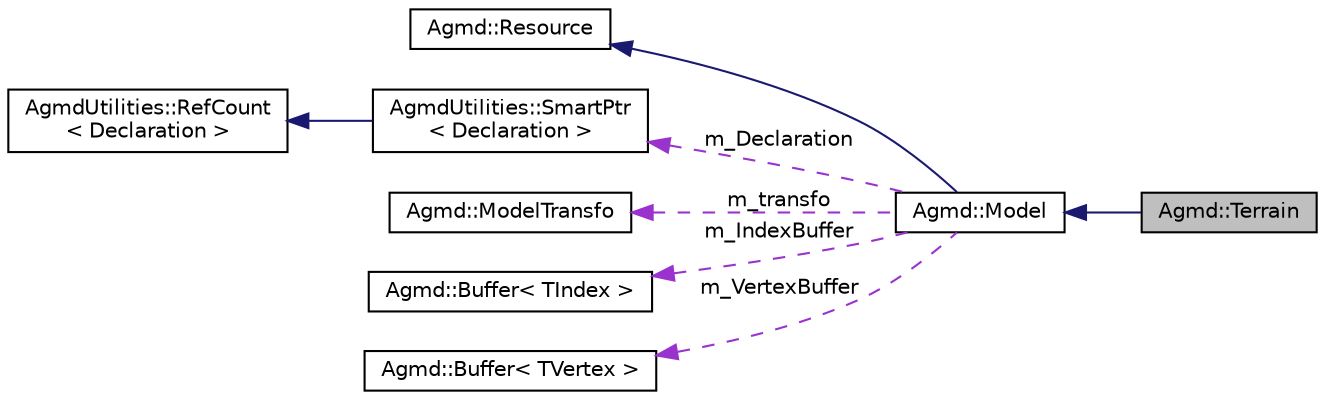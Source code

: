 digraph "Agmd::Terrain"
{
  edge [fontname="Helvetica",fontsize="10",labelfontname="Helvetica",labelfontsize="10"];
  node [fontname="Helvetica",fontsize="10",shape=record];
  rankdir="LR";
  Node1 [label="Agmd::Terrain",height=0.2,width=0.4,color="black", fillcolor="grey75", style="filled" fontcolor="black"];
  Node2 -> Node1 [dir="back",color="midnightblue",fontsize="10",style="solid",fontname="Helvetica"];
  Node2 [label="Agmd::Model",height=0.2,width=0.4,color="black", fillcolor="white", style="filled",URL="$class_agmd_1_1_model.html"];
  Node3 -> Node2 [dir="back",color="midnightblue",fontsize="10",style="solid",fontname="Helvetica"];
  Node3 [label="Agmd::Resource",height=0.2,width=0.4,color="black", fillcolor="white", style="filled",URL="$class_agmd_1_1_resource.html"];
  Node4 -> Node2 [dir="back",color="darkorchid3",fontsize="10",style="dashed",label=" m_Declaration" ,fontname="Helvetica"];
  Node4 [label="AgmdUtilities::SmartPtr\l\< Declaration \>",height=0.2,width=0.4,color="black", fillcolor="white", style="filled",URL="$class_agmd_utilities_1_1_smart_ptr.html"];
  Node5 -> Node4 [dir="back",color="midnightblue",fontsize="10",style="solid",fontname="Helvetica"];
  Node5 [label="AgmdUtilities::RefCount\l\< Declaration \>",height=0.2,width=0.4,color="black", fillcolor="white", style="filled",URL="$class_agmd_utilities_1_1_ref_count.html"];
  Node6 -> Node2 [dir="back",color="darkorchid3",fontsize="10",style="dashed",label=" m_transfo" ,fontname="Helvetica"];
  Node6 [label="Agmd::ModelTransfo",height=0.2,width=0.4,color="black", fillcolor="white", style="filled",URL="$struct_agmd_1_1_model_transfo.html"];
  Node7 -> Node2 [dir="back",color="darkorchid3",fontsize="10",style="dashed",label=" m_IndexBuffer" ,fontname="Helvetica"];
  Node7 [label="Agmd::Buffer\< TIndex \>",height=0.2,width=0.4,color="black", fillcolor="white", style="filled",URL="$class_agmd_1_1_buffer.html"];
  Node8 -> Node2 [dir="back",color="darkorchid3",fontsize="10",style="dashed",label=" m_VertexBuffer" ,fontname="Helvetica"];
  Node8 [label="Agmd::Buffer\< TVertex \>",height=0.2,width=0.4,color="black", fillcolor="white", style="filled",URL="$class_agmd_1_1_buffer.html"];
}

